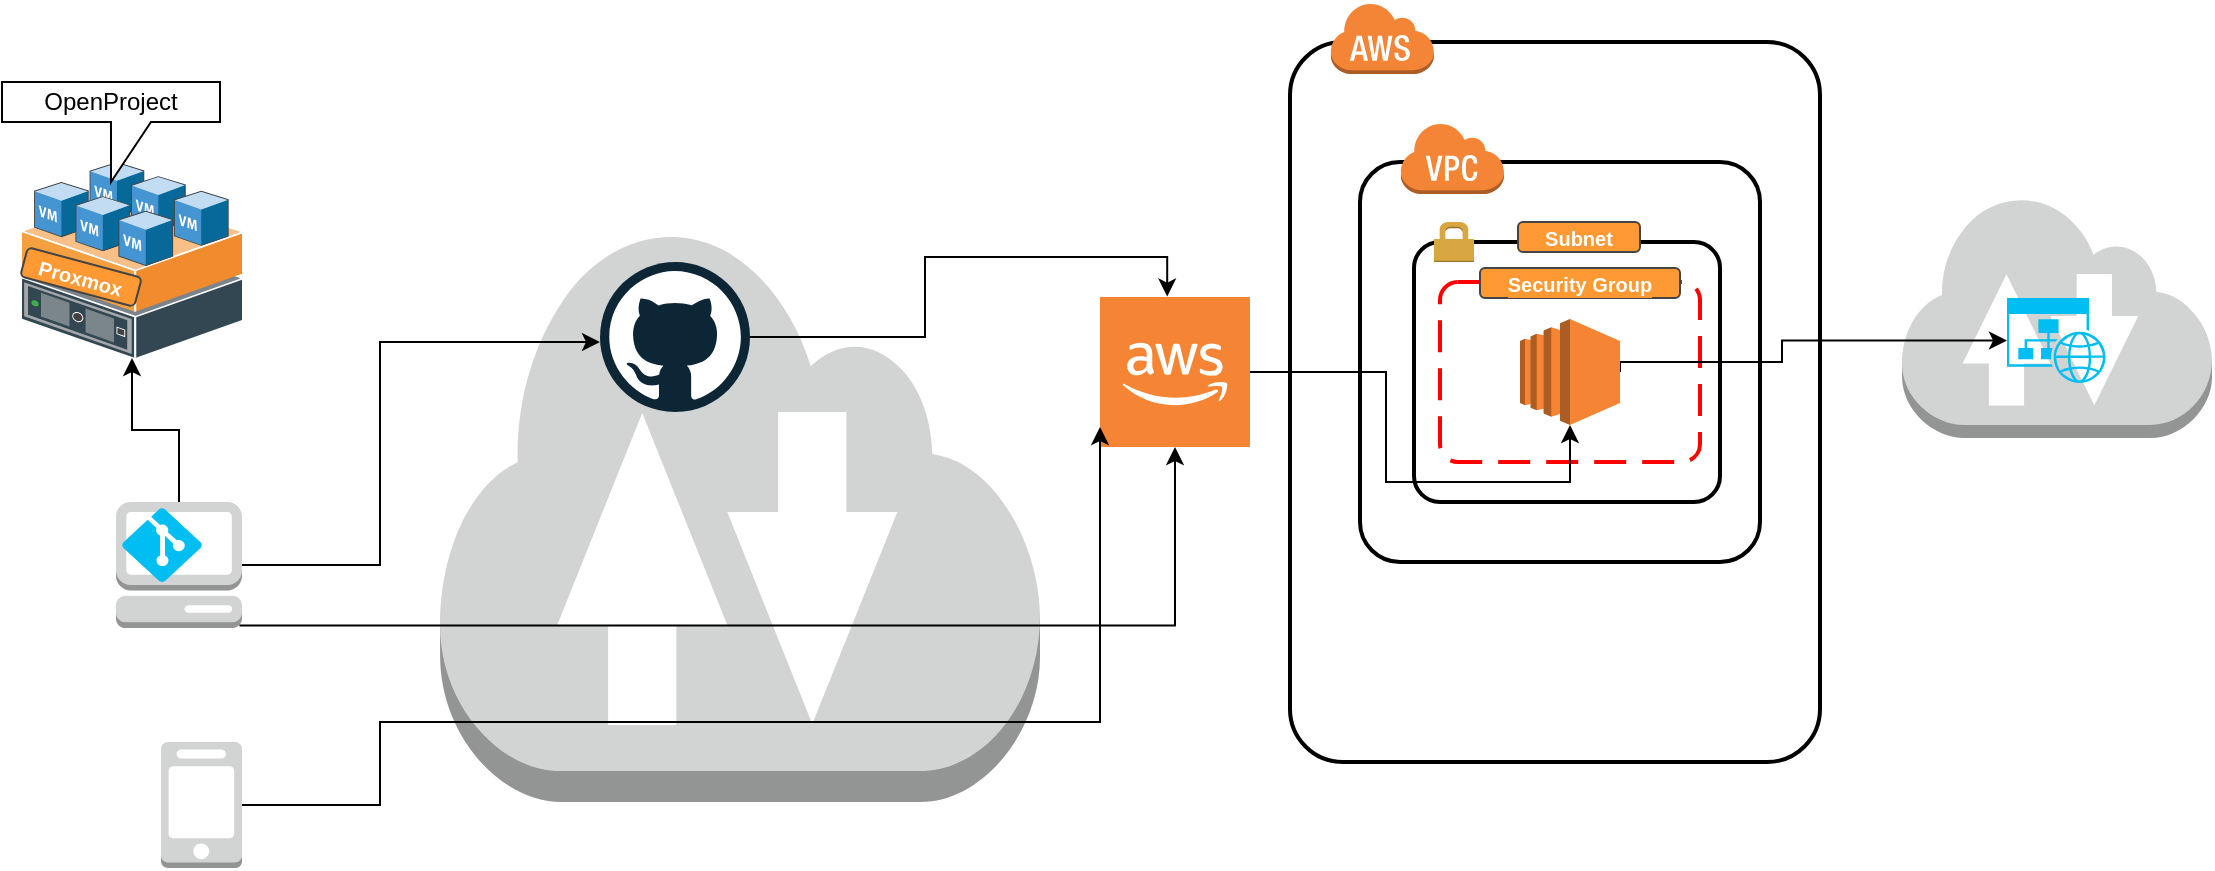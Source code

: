 <mxfile version="21.6.5" type="device">
  <diagram name="Page-1" id="j71TKinvxgFV14pcCoKv">
    <mxGraphModel dx="2118" dy="4142" grid="1" gridSize="10" guides="1" tooltips="1" connect="1" arrows="1" fold="1" page="1" pageScale="1" pageWidth="827" pageHeight="1169" math="0" shadow="0">
      <root>
        <mxCell id="0" />
        <mxCell id="1" parent="0" />
        <mxCell id="8Q46yCBwavfJm_B2d7v--56" value="" style="outlineConnect=0;dashed=0;verticalLabelPosition=bottom;verticalAlign=top;align=center;html=1;shape=mxgraph.aws3.internet_2;fillColor=#D2D3D3;gradientColor=none;" vertex="1" parent="1">
          <mxGeometry x="230" y="-2834" width="155" height="122" as="geometry" />
        </mxCell>
        <object label="" id="8Q46yCBwavfJm_B2d7v--39">
          <mxCell style="rounded=1;arcSize=10;dashed=0;fillColor=none;gradientColor=none;strokeWidth=2;" vertex="1" parent="1">
            <mxGeometry x="-76" y="-2910" width="265" height="360" as="geometry" />
          </mxCell>
        </object>
        <mxCell id="8Q46yCBwavfJm_B2d7v--36" value="" style="rounded=1;arcSize=10;dashed=1;strokeColor=#ff0000;fillColor=none;gradientColor=none;dashPattern=8 4;strokeWidth=2;" vertex="1" parent="1">
          <mxGeometry x="-1" y="-2790" width="130" height="90" as="geometry" />
        </mxCell>
        <mxCell id="8Q46yCBwavfJm_B2d7v--34" value="" style="rounded=1;arcSize=10;dashed=0;fillColor=none;gradientColor=none;strokeWidth=2;" vertex="1" parent="1">
          <mxGeometry x="-14" y="-2810" width="153" height="130" as="geometry" />
        </mxCell>
        <object label="" id="8Q46yCBwavfJm_B2d7v--32">
          <mxCell style="rounded=1;arcSize=10;dashed=0;fillColor=none;gradientColor=none;strokeWidth=2;" vertex="1" parent="1">
            <mxGeometry x="-41" y="-2850" width="200" height="200" as="geometry" />
          </mxCell>
        </object>
        <mxCell id="8Q46yCBwavfJm_B2d7v--37" style="edgeStyle=orthogonalEdgeStyle;rounded=0;orthogonalLoop=1;jettySize=auto;html=1;entryX=0.5;entryY=1;entryDx=0;entryDy=0;entryPerimeter=0;" edge="1" parent="1" source="8Q46yCBwavfJm_B2d7v--2" target="8Q46yCBwavfJm_B2d7v--1">
          <mxGeometry relative="1" as="geometry">
            <Array as="points">
              <mxPoint x="-28" y="-2745" />
              <mxPoint x="-28" y="-2690" />
              <mxPoint x="64" y="-2690" />
            </Array>
          </mxGeometry>
        </mxCell>
        <mxCell id="8Q46yCBwavfJm_B2d7v--2" value="" style="outlineConnect=0;dashed=0;verticalLabelPosition=bottom;verticalAlign=top;align=center;html=1;shape=mxgraph.aws3.cloud_2;fillColor=#F58534;gradientColor=none;" vertex="1" parent="1">
          <mxGeometry x="-171" y="-2782.5" width="75" height="75" as="geometry" />
        </mxCell>
        <mxCell id="8Q46yCBwavfJm_B2d7v--48" style="edgeStyle=orthogonalEdgeStyle;rounded=0;orthogonalLoop=1;jettySize=auto;html=1;exitX=0.5;exitY=0;exitDx=0;exitDy=0;exitPerimeter=0;" edge="1" parent="1" source="8Q46yCBwavfJm_B2d7v--3" target="8Q46yCBwavfJm_B2d7v--45">
          <mxGeometry relative="1" as="geometry" />
        </mxCell>
        <mxCell id="8Q46yCBwavfJm_B2d7v--3" value="" style="outlineConnect=0;dashed=0;verticalLabelPosition=bottom;verticalAlign=top;align=center;html=1;shape=mxgraph.aws3.management_console;fillColor=#D2D3D3;gradientColor=none;" vertex="1" parent="1">
          <mxGeometry x="-663" y="-2680" width="63" height="63" as="geometry" />
        </mxCell>
        <mxCell id="8Q46yCBwavfJm_B2d7v--4" value="" style="outlineConnect=0;dashed=0;verticalLabelPosition=bottom;verticalAlign=top;align=center;html=1;shape=mxgraph.aws3.mobile_client;fillColor=#D2D3D3;gradientColor=none;" vertex="1" parent="1">
          <mxGeometry x="-640.5" y="-2560" width="40.5" height="63" as="geometry" />
        </mxCell>
        <mxCell id="8Q46yCBwavfJm_B2d7v--13" value="" style="outlineConnect=0;dashed=0;verticalLabelPosition=bottom;verticalAlign=top;align=center;html=1;shape=mxgraph.aws3.internet_2;fillColor=#D2D3D3;gradientColor=none;" vertex="1" parent="1">
          <mxGeometry x="-501" y="-2820" width="300" height="290" as="geometry" />
        </mxCell>
        <mxCell id="8Q46yCBwavfJm_B2d7v--38" style="edgeStyle=orthogonalEdgeStyle;rounded=0;orthogonalLoop=1;jettySize=auto;html=1;entryX=0.448;entryY=-0.003;entryDx=0;entryDy=0;entryPerimeter=0;" edge="1" parent="1" source="8Q46yCBwavfJm_B2d7v--19" target="8Q46yCBwavfJm_B2d7v--2">
          <mxGeometry relative="1" as="geometry" />
        </mxCell>
        <mxCell id="8Q46yCBwavfJm_B2d7v--19" value="" style="dashed=0;outlineConnect=0;html=1;align=center;labelPosition=center;verticalLabelPosition=bottom;verticalAlign=top;shape=mxgraph.weblogos.github" vertex="1" parent="1">
          <mxGeometry x="-421" y="-2800" width="75" height="75" as="geometry" />
        </mxCell>
        <mxCell id="8Q46yCBwavfJm_B2d7v--14" style="edgeStyle=orthogonalEdgeStyle;rounded=0;orthogonalLoop=1;jettySize=auto;html=1;exitX=1;exitY=0.5;exitDx=0;exitDy=0;exitPerimeter=0;" edge="1" parent="1" source="8Q46yCBwavfJm_B2d7v--3" target="8Q46yCBwavfJm_B2d7v--19">
          <mxGeometry relative="1" as="geometry">
            <Array as="points">
              <mxPoint x="-531" y="-2648" />
              <mxPoint x="-531" y="-2760" />
            </Array>
          </mxGeometry>
        </mxCell>
        <mxCell id="8Q46yCBwavfJm_B2d7v--25" style="edgeStyle=orthogonalEdgeStyle;rounded=0;orthogonalLoop=1;jettySize=auto;html=1;exitX=0.98;exitY=0.98;exitDx=0;exitDy=0;exitPerimeter=0;" edge="1" parent="1" source="8Q46yCBwavfJm_B2d7v--3" target="8Q46yCBwavfJm_B2d7v--2">
          <mxGeometry relative="1" as="geometry">
            <mxPoint x="-161" y="-2618" as="targetPoint" />
          </mxGeometry>
        </mxCell>
        <mxCell id="8Q46yCBwavfJm_B2d7v--15" style="edgeStyle=orthogonalEdgeStyle;rounded=0;orthogonalLoop=1;jettySize=auto;html=1;exitX=1;exitY=0.5;exitDx=0;exitDy=0;exitPerimeter=0;entryX=0;entryY=0.867;entryDx=0;entryDy=0;entryPerimeter=0;" edge="1" parent="1" source="8Q46yCBwavfJm_B2d7v--4" target="8Q46yCBwavfJm_B2d7v--2">
          <mxGeometry relative="1" as="geometry">
            <Array as="points">
              <mxPoint x="-531" y="-2528" />
              <mxPoint x="-531" y="-2570" />
            </Array>
          </mxGeometry>
        </mxCell>
        <mxCell id="8Q46yCBwavfJm_B2d7v--57" style="edgeStyle=orthogonalEdgeStyle;rounded=0;orthogonalLoop=1;jettySize=auto;html=1;exitX=1;exitY=0.5;exitDx=0;exitDy=0;exitPerimeter=0;entryX=0;entryY=0.5;entryDx=0;entryDy=0;entryPerimeter=0;" edge="1" parent="1" source="8Q46yCBwavfJm_B2d7v--1" target="8Q46yCBwavfJm_B2d7v--55">
          <mxGeometry relative="1" as="geometry">
            <Array as="points">
              <mxPoint x="89" y="-2750" />
              <mxPoint x="170" y="-2750" />
              <mxPoint x="170" y="-2761" />
            </Array>
          </mxGeometry>
        </mxCell>
        <mxCell id="8Q46yCBwavfJm_B2d7v--1" value="" style="outlineConnect=0;dashed=0;verticalLabelPosition=bottom;verticalAlign=top;align=center;html=1;shape=mxgraph.aws3.ec2;fillColor=#F58534;gradientColor=none;" vertex="1" parent="1">
          <mxGeometry x="39" y="-2771.5" width="50" height="53" as="geometry" />
        </mxCell>
        <mxCell id="8Q46yCBwavfJm_B2d7v--33" value="" style="dashed=0;html=1;shape=mxgraph.aws3.virtual_private_cloud;fillColor=#F58536;gradientColor=none;dashed=0;" vertex="1" parent="1">
          <mxGeometry x="-21" y="-2870" width="52" height="36" as="geometry" />
        </mxCell>
        <mxCell id="8Q46yCBwavfJm_B2d7v--35" value="" style="dashed=0;html=1;shape=mxgraph.aws3.permissions;fillColor=#D9A741;gradientColor=none;dashed=0;" vertex="1" parent="1">
          <mxGeometry x="-4" y="-2820" width="20" height="20" as="geometry" />
        </mxCell>
        <mxCell id="8Q46yCBwavfJm_B2d7v--40" value="" style="dashed=0;html=1;shape=mxgraph.aws3.cloud;fillColor=#F58536;gradientColor=none;dashed=0;" vertex="1" parent="1">
          <mxGeometry x="-56" y="-2930" width="52" height="36" as="geometry" />
        </mxCell>
        <mxCell id="8Q46yCBwavfJm_B2d7v--42" value="&lt;font style=&quot;font-size: 10px;&quot;&gt;&lt;b style=&quot;background-color: rgb(255, 153, 51);&quot;&gt;Subnet&lt;/b&gt;&lt;/font&gt;" style="strokeWidth=1;html=1;shadow=0;dashed=0;shape=mxgraph.ios.iTextInput;strokeColor=#444444;buttonText=;fontSize=8;whiteSpace=wrap;align=center;fillColor=#FF9933;fontColor=#FFFFFF;" vertex="1" parent="1">
          <mxGeometry x="38" y="-2820" width="61" height="15" as="geometry" />
        </mxCell>
        <mxCell id="8Q46yCBwavfJm_B2d7v--43" value="&lt;b style=&quot;&quot;&gt;&lt;font style=&quot;font-size: 10px;&quot;&gt;Security Group&lt;/font&gt;&lt;/b&gt;" style="strokeWidth=1;html=1;shadow=0;dashed=0;shape=mxgraph.ios.iTextInput;strokeColor=#444444;buttonText=;fontSize=8;whiteSpace=wrap;align=center;labelBackgroundColor=#FF9933;fontColor=#FFFFFF;fillColor=#FF9933;" vertex="1" parent="1">
          <mxGeometry x="19" y="-2797" width="100" height="15" as="geometry" />
        </mxCell>
        <mxCell id="8Q46yCBwavfJm_B2d7v--45" value="" style="shadow=0;dashed=0;html=1;labelPosition=center;verticalLabelPosition=bottom;verticalAlign=top;align=center;outlineConnect=0;shape=mxgraph.veeam.3d.hyper_v_host;movable=1;resizable=1;rotatable=1;deletable=1;editable=1;locked=0;connectable=1;" vertex="1" parent="1">
          <mxGeometry x="-710" y="-2850" width="110" height="98" as="geometry" />
        </mxCell>
        <mxCell id="8Q46yCBwavfJm_B2d7v--46" value="&lt;font style=&quot;font-size: 10px;&quot;&gt;&lt;b style=&quot;background-color: rgb(255, 153, 51);&quot;&gt;Proxmox&lt;/b&gt;&lt;/font&gt;" style="strokeWidth=1;html=1;shadow=0;dashed=0;shape=mxgraph.ios.iTextInput;strokeColor=#444444;buttonText=;fontSize=8;whiteSpace=wrap;align=center;fillColor=#FF9933;fontColor=#FFFFFF;rotation=15;movable=1;resizable=1;rotatable=1;deletable=1;editable=1;locked=0;connectable=1;" vertex="1" parent="1">
          <mxGeometry x="-710" y="-2800" width="59" height="15" as="geometry" />
        </mxCell>
        <mxCell id="8Q46yCBwavfJm_B2d7v--49" value="OpenProject" style="shape=callout;whiteSpace=wrap;html=1;perimeter=calloutPerimeter;" vertex="1" parent="1">
          <mxGeometry x="-720" y="-2890" width="109" height="50" as="geometry" />
        </mxCell>
        <mxCell id="8Q46yCBwavfJm_B2d7v--54" value="" style="verticalLabelPosition=bottom;html=1;verticalAlign=top;align=center;strokeColor=none;fillColor=#00BEF2;shape=mxgraph.azure.git_repository;" vertex="1" parent="1">
          <mxGeometry x="-660" y="-2677" width="40" height="37" as="geometry" />
        </mxCell>
        <mxCell id="8Q46yCBwavfJm_B2d7v--55" value="" style="verticalLabelPosition=bottom;html=1;verticalAlign=top;align=center;strokeColor=none;fillColor=#00BEF2;shape=mxgraph.azure.website_generic;pointerEvents=1;" vertex="1" parent="1">
          <mxGeometry x="282.5" y="-2782" width="50" height="42.5" as="geometry" />
        </mxCell>
      </root>
    </mxGraphModel>
  </diagram>
</mxfile>
